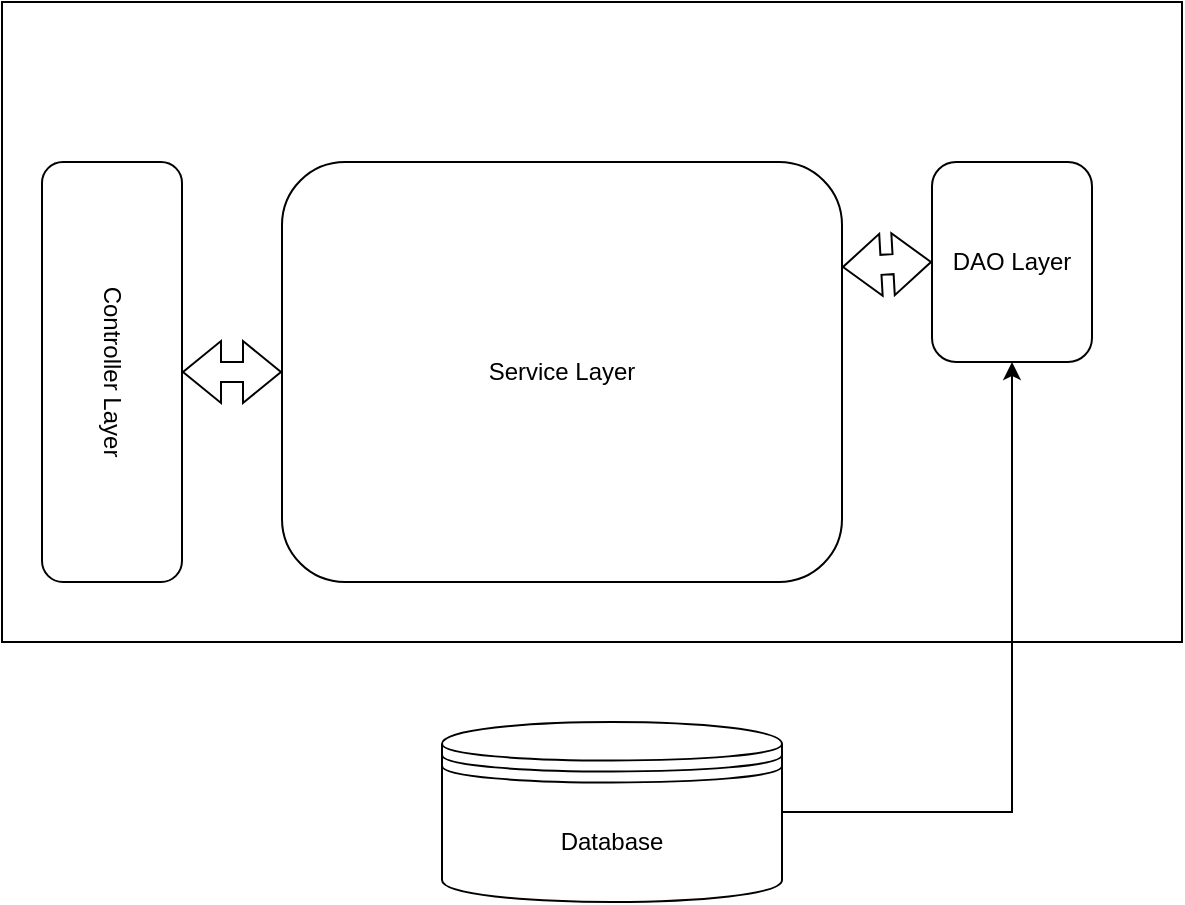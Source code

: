 <mxfile version="21.6.8" type="github">
  <diagram name="Page-1" id="PnUXyKtYF6NEwizIRPkU">
    <mxGraphModel dx="794" dy="430" grid="1" gridSize="10" guides="1" tooltips="1" connect="1" arrows="1" fold="1" page="1" pageScale="1" pageWidth="850" pageHeight="1100" math="0" shadow="0">
      <root>
        <mxCell id="0" />
        <mxCell id="1" parent="0" />
        <mxCell id="InDyEbOoRJ5Xt-ui2QHD-1" value="" style="rounded=0;whiteSpace=wrap;html=1;" vertex="1" parent="1">
          <mxGeometry x="130" y="30" width="590" height="320" as="geometry" />
        </mxCell>
        <mxCell id="InDyEbOoRJ5Xt-ui2QHD-2" value="Controller Layer" style="rounded=1;whiteSpace=wrap;html=1;rotation=90;" vertex="1" parent="1">
          <mxGeometry x="80" y="180" width="210" height="70" as="geometry" />
        </mxCell>
        <mxCell id="InDyEbOoRJ5Xt-ui2QHD-3" value="Service Layer" style="rounded=1;whiteSpace=wrap;html=1;" vertex="1" parent="1">
          <mxGeometry x="270" y="110" width="280" height="210" as="geometry" />
        </mxCell>
        <mxCell id="InDyEbOoRJ5Xt-ui2QHD-4" value="DAO Layer" style="rounded=1;whiteSpace=wrap;html=1;" vertex="1" parent="1">
          <mxGeometry x="595" y="110" width="80" height="100" as="geometry" />
        </mxCell>
        <mxCell id="InDyEbOoRJ5Xt-ui2QHD-7" value="" style="shape=flexArrow;endArrow=classic;startArrow=classic;html=1;rounded=0;entryX=0;entryY=0.5;entryDx=0;entryDy=0;" edge="1" parent="1" source="InDyEbOoRJ5Xt-ui2QHD-2" target="InDyEbOoRJ5Xt-ui2QHD-3">
          <mxGeometry width="100" height="100" relative="1" as="geometry">
            <mxPoint x="420" y="280" as="sourcePoint" />
            <mxPoint x="520" y="180" as="targetPoint" />
          </mxGeometry>
        </mxCell>
        <mxCell id="InDyEbOoRJ5Xt-ui2QHD-8" value="" style="shape=flexArrow;endArrow=classic;startArrow=classic;html=1;rounded=0;entryX=0;entryY=0.5;entryDx=0;entryDy=0;exitX=1;exitY=0.25;exitDx=0;exitDy=0;" edge="1" parent="1" source="InDyEbOoRJ5Xt-ui2QHD-3" target="InDyEbOoRJ5Xt-ui2QHD-4">
          <mxGeometry width="100" height="100" relative="1" as="geometry">
            <mxPoint x="230" y="225" as="sourcePoint" />
            <mxPoint x="280" y="225" as="targetPoint" />
            <Array as="points" />
          </mxGeometry>
        </mxCell>
        <mxCell id="InDyEbOoRJ5Xt-ui2QHD-11" value="" style="edgeStyle=orthogonalEdgeStyle;rounded=0;orthogonalLoop=1;jettySize=auto;html=1;" edge="1" parent="1" source="InDyEbOoRJ5Xt-ui2QHD-10" target="InDyEbOoRJ5Xt-ui2QHD-4">
          <mxGeometry relative="1" as="geometry" />
        </mxCell>
        <mxCell id="InDyEbOoRJ5Xt-ui2QHD-10" value="Database" style="shape=datastore;whiteSpace=wrap;html=1;" vertex="1" parent="1">
          <mxGeometry x="350" y="390" width="170" height="90" as="geometry" />
        </mxCell>
      </root>
    </mxGraphModel>
  </diagram>
</mxfile>
